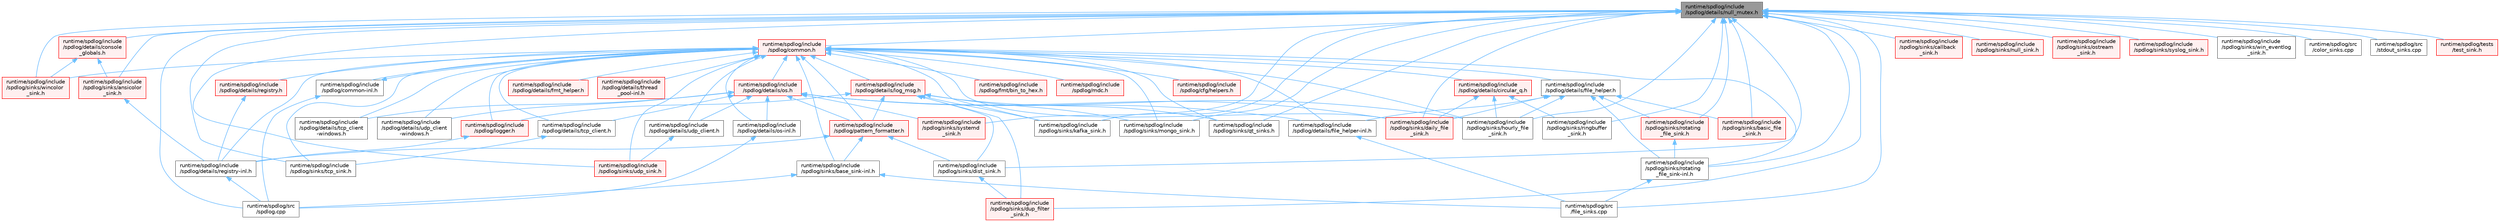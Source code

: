 digraph "runtime/spdlog/include/spdlog/details/null_mutex.h"
{
 // LATEX_PDF_SIZE
  bgcolor="transparent";
  edge [fontname=Helvetica,fontsize=10,labelfontname=Helvetica,labelfontsize=10];
  node [fontname=Helvetica,fontsize=10,shape=box,height=0.2,width=0.4];
  Node1 [id="Node000001",label="runtime/spdlog/include\l/spdlog/details/null_mutex.h",height=0.2,width=0.4,color="gray40", fillcolor="grey60", style="filled", fontcolor="black",tooltip=" "];
  Node1 -> Node2 [id="edge1_Node000001_Node000002",dir="back",color="steelblue1",style="solid",tooltip=" "];
  Node2 [id="Node000002",label="runtime/spdlog/include\l/spdlog/common.h",height=0.2,width=0.4,color="red", fillcolor="#FFF0F0", style="filled",URL="$common_8h.html",tooltip=" "];
  Node2 -> Node3 [id="edge2_Node000002_Node000003",dir="back",color="steelblue1",style="solid",tooltip=" "];
  Node3 [id="Node000003",label="runtime/spdlog/include\l/spdlog/cfg/helpers.h",height=0.2,width=0.4,color="red", fillcolor="#FFF0F0", style="filled",URL="$helpers_8h.html",tooltip=" "];
  Node2 -> Node10 [id="edge3_Node000002_Node000010",dir="back",color="steelblue1",style="solid",tooltip=" "];
  Node10 [id="Node000010",label="runtime/spdlog/include\l/spdlog/common-inl.h",height=0.2,width=0.4,color="grey40", fillcolor="white", style="filled",URL="$common-inl_8h.html",tooltip=" "];
  Node10 -> Node2 [id="edge4_Node000010_Node000002",dir="back",color="steelblue1",style="solid",tooltip=" "];
  Node10 -> Node11 [id="edge5_Node000010_Node000011",dir="back",color="steelblue1",style="solid",tooltip=" "];
  Node11 [id="Node000011",label="runtime/spdlog/src\l/spdlog.cpp",height=0.2,width=0.4,color="grey40", fillcolor="white", style="filled",URL="$spdlog_8cpp.html",tooltip=" "];
  Node2 -> Node12 [id="edge6_Node000002_Node000012",dir="back",color="steelblue1",style="solid",tooltip=" "];
  Node12 [id="Node000012",label="runtime/spdlog/include\l/spdlog/details/circular_q.h",height=0.2,width=0.4,color="red", fillcolor="#FFF0F0", style="filled",URL="$circular__q_8h.html",tooltip=" "];
  Node12 -> Node72 [id="edge7_Node000012_Node000072",dir="back",color="steelblue1",style="solid",tooltip=" "];
  Node72 [id="Node000072",label="runtime/spdlog/include\l/spdlog/sinks/daily_file\l_sink.h",height=0.2,width=0.4,color="red", fillcolor="#FFF0F0", style="filled",URL="$daily__file__sink_8h.html",tooltip=" "];
  Node12 -> Node73 [id="edge8_Node000012_Node000073",dir="back",color="steelblue1",style="solid",tooltip=" "];
  Node73 [id="Node000073",label="runtime/spdlog/include\l/spdlog/sinks/hourly_file\l_sink.h",height=0.2,width=0.4,color="grey40", fillcolor="white", style="filled",URL="$hourly__file__sink_8h.html",tooltip=" "];
  Node12 -> Node74 [id="edge9_Node000012_Node000074",dir="back",color="steelblue1",style="solid",tooltip=" "];
  Node74 [id="Node000074",label="runtime/spdlog/include\l/spdlog/sinks/ringbuffer\l_sink.h",height=0.2,width=0.4,color="grey40", fillcolor="white", style="filled",URL="$ringbuffer__sink_8h.html",tooltip=" "];
  Node2 -> Node75 [id="edge10_Node000002_Node000075",dir="back",color="steelblue1",style="solid",tooltip=" "];
  Node75 [id="Node000075",label="runtime/spdlog/include\l/spdlog/details/file_helper-inl.h",height=0.2,width=0.4,color="grey40", fillcolor="white", style="filled",URL="$file__helper-inl_8h.html",tooltip=" "];
  Node75 -> Node76 [id="edge11_Node000075_Node000076",dir="back",color="steelblue1",style="solid",tooltip=" "];
  Node76 [id="Node000076",label="runtime/spdlog/src\l/file_sinks.cpp",height=0.2,width=0.4,color="grey40", fillcolor="white", style="filled",URL="$file__sinks_8cpp.html",tooltip=" "];
  Node2 -> Node77 [id="edge12_Node000002_Node000077",dir="back",color="steelblue1",style="solid",tooltip=" "];
  Node77 [id="Node000077",label="runtime/spdlog/include\l/spdlog/details/file_helper.h",height=0.2,width=0.4,color="grey40", fillcolor="white", style="filled",URL="$file__helper_8h.html",tooltip=" "];
  Node77 -> Node75 [id="edge13_Node000077_Node000075",dir="back",color="steelblue1",style="solid",tooltip=" "];
  Node77 -> Node78 [id="edge14_Node000077_Node000078",dir="back",color="steelblue1",style="solid",tooltip=" "];
  Node78 [id="Node000078",label="runtime/spdlog/include\l/spdlog/sinks/basic_file\l_sink.h",height=0.2,width=0.4,color="red", fillcolor="#FFF0F0", style="filled",URL="$basic__file__sink_8h.html",tooltip=" "];
  Node77 -> Node72 [id="edge15_Node000077_Node000072",dir="back",color="steelblue1",style="solid",tooltip=" "];
  Node77 -> Node73 [id="edge16_Node000077_Node000073",dir="back",color="steelblue1",style="solid",tooltip=" "];
  Node77 -> Node80 [id="edge17_Node000077_Node000080",dir="back",color="steelblue1",style="solid",tooltip=" "];
  Node80 [id="Node000080",label="runtime/spdlog/include\l/spdlog/sinks/rotating\l_file_sink-inl.h",height=0.2,width=0.4,color="grey40", fillcolor="white", style="filled",URL="$rotating__file__sink-inl_8h.html",tooltip=" "];
  Node80 -> Node76 [id="edge18_Node000080_Node000076",dir="back",color="steelblue1",style="solid",tooltip=" "];
  Node77 -> Node81 [id="edge19_Node000077_Node000081",dir="back",color="steelblue1",style="solid",tooltip=" "];
  Node81 [id="Node000081",label="runtime/spdlog/include\l/spdlog/sinks/rotating\l_file_sink.h",height=0.2,width=0.4,color="red", fillcolor="#FFF0F0", style="filled",URL="$rotating__file__sink_8h.html",tooltip=" "];
  Node81 -> Node80 [id="edge20_Node000081_Node000080",dir="back",color="steelblue1",style="solid",tooltip=" "];
  Node2 -> Node82 [id="edge21_Node000002_Node000082",dir="back",color="steelblue1",style="solid",tooltip=" "];
  Node82 [id="Node000082",label="runtime/spdlog/include\l/spdlog/details/fmt_helper.h",height=0.2,width=0.4,color="red", fillcolor="#FFF0F0", style="filled",URL="$fmt__helper_8h.html",tooltip=" "];
  Node2 -> Node84 [id="edge22_Node000002_Node000084",dir="back",color="steelblue1",style="solid",tooltip=" "];
  Node84 [id="Node000084",label="runtime/spdlog/include\l/spdlog/details/log_msg.h",height=0.2,width=0.4,color="red", fillcolor="#FFF0F0", style="filled",URL="$log__msg_8h.html",tooltip=" "];
  Node84 -> Node16 [id="edge23_Node000084_Node000016",dir="back",color="steelblue1",style="solid",tooltip=" "];
  Node16 [id="Node000016",label="runtime/spdlog/include\l/spdlog/logger.h",height=0.2,width=0.4,color="red", fillcolor="#FFF0F0", style="filled",URL="$logger_8h.html",tooltip=" "];
  Node16 -> Node49 [id="edge24_Node000016_Node000049",dir="back",color="steelblue1",style="solid",tooltip=" "];
  Node49 [id="Node000049",label="runtime/spdlog/include\l/spdlog/details/registry-inl.h",height=0.2,width=0.4,color="grey40", fillcolor="white", style="filled",URL="$registry-inl_8h.html",tooltip=" "];
  Node49 -> Node11 [id="edge25_Node000049_Node000011",dir="back",color="steelblue1",style="solid",tooltip=" "];
  Node84 -> Node89 [id="edge26_Node000084_Node000089",dir="back",color="steelblue1",style="solid",tooltip=" "];
  Node89 [id="Node000089",label="runtime/spdlog/include\l/spdlog/pattern_formatter.h",height=0.2,width=0.4,color="red", fillcolor="#FFF0F0", style="filled",URL="$pattern__formatter_8h.html",tooltip=" "];
  Node89 -> Node49 [id="edge27_Node000089_Node000049",dir="back",color="steelblue1",style="solid",tooltip=" "];
  Node89 -> Node91 [id="edge28_Node000089_Node000091",dir="back",color="steelblue1",style="solid",tooltip=" "];
  Node91 [id="Node000091",label="runtime/spdlog/include\l/spdlog/sinks/base_sink-inl.h",height=0.2,width=0.4,color="grey40", fillcolor="white", style="filled",URL="$base__sink-inl_8h.html",tooltip=" "];
  Node91 -> Node76 [id="edge29_Node000091_Node000076",dir="back",color="steelblue1",style="solid",tooltip=" "];
  Node91 -> Node11 [id="edge30_Node000091_Node000011",dir="back",color="steelblue1",style="solid",tooltip=" "];
  Node89 -> Node92 [id="edge31_Node000089_Node000092",dir="back",color="steelblue1",style="solid",tooltip=" "];
  Node92 [id="Node000092",label="runtime/spdlog/include\l/spdlog/sinks/dist_sink.h",height=0.2,width=0.4,color="grey40", fillcolor="white", style="filled",URL="$dist__sink_8h.html",tooltip=" "];
  Node92 -> Node93 [id="edge32_Node000092_Node000093",dir="back",color="steelblue1",style="solid",tooltip=" "];
  Node93 [id="Node000093",label="runtime/spdlog/include\l/spdlog/sinks/dup_filter\l_sink.h",height=0.2,width=0.4,color="red", fillcolor="#FFF0F0", style="filled",URL="$dup__filter__sink_8h.html",tooltip=" "];
  Node84 -> Node92 [id="edge33_Node000084_Node000092",dir="back",color="steelblue1",style="solid",tooltip=" "];
  Node84 -> Node93 [id="edge34_Node000084_Node000093",dir="back",color="steelblue1",style="solid",tooltip=" "];
  Node84 -> Node21 [id="edge35_Node000084_Node000021",dir="back",color="steelblue1",style="solid",tooltip=" "];
  Node21 [id="Node000021",label="runtime/spdlog/include\l/spdlog/sinks/kafka_sink.h",height=0.2,width=0.4,color="grey40", fillcolor="white", style="filled",URL="$kafka__sink_8h.html",tooltip=" "];
  Node84 -> Node101 [id="edge36_Node000084_Node000101",dir="back",color="steelblue1",style="solid",tooltip=" "];
  Node101 [id="Node000101",label="runtime/spdlog/include\l/spdlog/sinks/mongo_sink.h",height=0.2,width=0.4,color="grey40", fillcolor="white", style="filled",URL="$mongo__sink_8h.html",tooltip=" "];
  Node84 -> Node104 [id="edge37_Node000084_Node000104",dir="back",color="steelblue1",style="solid",tooltip=" "];
  Node104 [id="Node000104",label="runtime/spdlog/include\l/spdlog/sinks/qt_sinks.h",height=0.2,width=0.4,color="grey40", fillcolor="white", style="filled",URL="$qt__sinks_8h.html",tooltip=" "];
  Node2 -> Node114 [id="edge38_Node000002_Node000114",dir="back",color="steelblue1",style="solid",tooltip=" "];
  Node114 [id="Node000114",label="runtime/spdlog/include\l/spdlog/details/os-inl.h",height=0.2,width=0.4,color="grey40", fillcolor="white", style="filled",URL="$os-inl_8h.html",tooltip=" "];
  Node114 -> Node11 [id="edge39_Node000114_Node000011",dir="back",color="steelblue1",style="solid",tooltip=" "];
  Node2 -> Node115 [id="edge40_Node000002_Node000115",dir="back",color="steelblue1",style="solid",tooltip=" "];
  Node115 [id="Node000115",label="runtime/spdlog/include\l/spdlog/details/os.h",height=0.2,width=0.4,color="red", fillcolor="#FFF0F0", style="filled",URL="$details_2os_8h.html",tooltip=" "];
  Node115 -> Node75 [id="edge41_Node000115_Node000075",dir="back",color="steelblue1",style="solid",tooltip=" "];
  Node115 -> Node114 [id="edge42_Node000115_Node000114",dir="back",color="steelblue1",style="solid",tooltip=" "];
  Node115 -> Node116 [id="edge43_Node000115_Node000116",dir="back",color="steelblue1",style="solid",tooltip=" "];
  Node116 [id="Node000116",label="runtime/spdlog/include\l/spdlog/details/tcp_client\l-windows.h",height=0.2,width=0.4,color="grey40", fillcolor="white", style="filled",URL="$tcp__client-windows_8h.html",tooltip=" "];
  Node115 -> Node117 [id="edge44_Node000115_Node000117",dir="back",color="steelblue1",style="solid",tooltip=" "];
  Node117 [id="Node000117",label="runtime/spdlog/include\l/spdlog/details/tcp_client.h",height=0.2,width=0.4,color="grey40", fillcolor="white", style="filled",URL="$tcp__client_8h.html",tooltip=" "];
  Node117 -> Node107 [id="edge45_Node000117_Node000107",dir="back",color="steelblue1",style="solid",tooltip=" "];
  Node107 [id="Node000107",label="runtime/spdlog/include\l/spdlog/sinks/tcp_sink.h",height=0.2,width=0.4,color="grey40", fillcolor="white", style="filled",URL="$tcp__sink_8h.html",tooltip=" "];
  Node115 -> Node118 [id="edge46_Node000115_Node000118",dir="back",color="steelblue1",style="solid",tooltip=" "];
  Node118 [id="Node000118",label="runtime/spdlog/include\l/spdlog/details/udp_client\l-windows.h",height=0.2,width=0.4,color="grey40", fillcolor="white", style="filled",URL="$udp__client-windows_8h.html",tooltip=" "];
  Node115 -> Node119 [id="edge47_Node000115_Node000119",dir="back",color="steelblue1",style="solid",tooltip=" "];
  Node119 [id="Node000119",label="runtime/spdlog/include\l/spdlog/details/udp_client.h",height=0.2,width=0.4,color="grey40", fillcolor="white", style="filled",URL="$udp__client_8h.html",tooltip=" "];
  Node119 -> Node108 [id="edge48_Node000119_Node000108",dir="back",color="steelblue1",style="solid",tooltip=" "];
  Node108 [id="Node000108",label="runtime/spdlog/include\l/spdlog/sinks/udp_sink.h",height=0.2,width=0.4,color="red", fillcolor="#FFF0F0", style="filled",URL="$udp__sink_8h.html",tooltip=" "];
  Node115 -> Node89 [id="edge49_Node000115_Node000089",dir="back",color="steelblue1",style="solid",tooltip=" "];
  Node115 -> Node72 [id="edge50_Node000115_Node000072",dir="back",color="steelblue1",style="solid",tooltip=" "];
  Node115 -> Node73 [id="edge51_Node000115_Node000073",dir="back",color="steelblue1",style="solid",tooltip=" "];
  Node115 -> Node106 [id="edge52_Node000115_Node000106",dir="back",color="steelblue1",style="solid",tooltip=" "];
  Node106 [id="Node000106",label="runtime/spdlog/include\l/spdlog/sinks/systemd\l_sink.h",height=0.2,width=0.4,color="red", fillcolor="#FFF0F0", style="filled",URL="$systemd__sink_8h.html",tooltip=" "];
  Node2 -> Node49 [id="edge53_Node000002_Node000049",dir="back",color="steelblue1",style="solid",tooltip=" "];
  Node2 -> Node120 [id="edge54_Node000002_Node000120",dir="back",color="steelblue1",style="solid",tooltip=" "];
  Node120 [id="Node000120",label="runtime/spdlog/include\l/spdlog/details/registry.h",height=0.2,width=0.4,color="red", fillcolor="#FFF0F0", style="filled",URL="$registry_8h.html",tooltip=" "];
  Node120 -> Node49 [id="edge55_Node000120_Node000049",dir="back",color="steelblue1",style="solid",tooltip=" "];
  Node2 -> Node116 [id="edge56_Node000002_Node000116",dir="back",color="steelblue1",style="solid",tooltip=" "];
  Node2 -> Node117 [id="edge57_Node000002_Node000117",dir="back",color="steelblue1",style="solid",tooltip=" "];
  Node2 -> Node71 [id="edge58_Node000002_Node000071",dir="back",color="steelblue1",style="solid",tooltip=" "];
  Node71 [id="Node000071",label="runtime/spdlog/include\l/spdlog/details/thread\l_pool-inl.h",height=0.2,width=0.4,color="red", fillcolor="#FFF0F0", style="filled",URL="$thread__pool-inl_8h.html",tooltip=" "];
  Node2 -> Node118 [id="edge59_Node000002_Node000118",dir="back",color="steelblue1",style="solid",tooltip=" "];
  Node2 -> Node119 [id="edge60_Node000002_Node000119",dir="back",color="steelblue1",style="solid",tooltip=" "];
  Node2 -> Node122 [id="edge61_Node000002_Node000122",dir="back",color="steelblue1",style="solid",tooltip=" "];
  Node122 [id="Node000122",label="runtime/spdlog/include\l/spdlog/fmt/bin_to_hex.h",height=0.2,width=0.4,color="red", fillcolor="#FFF0F0", style="filled",URL="$bin__to__hex_8h.html",tooltip=" "];
  Node2 -> Node16 [id="edge62_Node000002_Node000016",dir="back",color="steelblue1",style="solid",tooltip=" "];
  Node2 -> Node123 [id="edge63_Node000002_Node000123",dir="back",color="steelblue1",style="solid",tooltip=" "];
  Node123 [id="Node000123",label="runtime/spdlog/include\l/spdlog/mdc.h",height=0.2,width=0.4,color="red", fillcolor="#FFF0F0", style="filled",URL="$mdc_8h.html",tooltip=" "];
  Node2 -> Node89 [id="edge64_Node000002_Node000089",dir="back",color="steelblue1",style="solid",tooltip=" "];
  Node2 -> Node91 [id="edge65_Node000002_Node000091",dir="back",color="steelblue1",style="solid",tooltip=" "];
  Node2 -> Node72 [id="edge66_Node000002_Node000072",dir="back",color="steelblue1",style="solid",tooltip=" "];
  Node2 -> Node73 [id="edge67_Node000002_Node000073",dir="back",color="steelblue1",style="solid",tooltip=" "];
  Node2 -> Node21 [id="edge68_Node000002_Node000021",dir="back",color="steelblue1",style="solid",tooltip=" "];
  Node2 -> Node101 [id="edge69_Node000002_Node000101",dir="back",color="steelblue1",style="solid",tooltip=" "];
  Node2 -> Node104 [id="edge70_Node000002_Node000104",dir="back",color="steelblue1",style="solid",tooltip=" "];
  Node2 -> Node80 [id="edge71_Node000002_Node000080",dir="back",color="steelblue1",style="solid",tooltip=" "];
  Node2 -> Node107 [id="edge72_Node000002_Node000107",dir="back",color="steelblue1",style="solid",tooltip=" "];
  Node2 -> Node108 [id="edge73_Node000002_Node000108",dir="back",color="steelblue1",style="solid",tooltip=" "];
  Node2 -> Node113 [id="edge74_Node000002_Node000113",dir="back",color="steelblue1",style="solid",tooltip=" "];
  Node113 [id="Node000113",label="runtime/spdlog/include\l/spdlog/sinks/wincolor\l_sink.h",height=0.2,width=0.4,color="red", fillcolor="#FFF0F0", style="filled",URL="$wincolor__sink_8h.html",tooltip=" "];
  Node1 -> Node124 [id="edge75_Node000001_Node000124",dir="back",color="steelblue1",style="solid",tooltip=" "];
  Node124 [id="Node000124",label="runtime/spdlog/include\l/spdlog/details/console\l_globals.h",height=0.2,width=0.4,color="red", fillcolor="#FFF0F0", style="filled",URL="$console__globals_8h.html",tooltip=" "];
  Node124 -> Node97 [id="edge76_Node000124_Node000097",dir="back",color="steelblue1",style="solid",tooltip=" "];
  Node97 [id="Node000097",label="runtime/spdlog/include\l/spdlog/sinks/ansicolor\l_sink.h",height=0.2,width=0.4,color="red", fillcolor="#FFF0F0", style="filled",URL="$ansicolor__sink_8h.html",tooltip=" "];
  Node97 -> Node49 [id="edge77_Node000097_Node000049",dir="back",color="steelblue1",style="solid",tooltip=" "];
  Node124 -> Node113 [id="edge78_Node000124_Node000113",dir="back",color="steelblue1",style="solid",tooltip=" "];
  Node1 -> Node97 [id="edge79_Node000001_Node000097",dir="back",color="steelblue1",style="solid",tooltip=" "];
  Node1 -> Node78 [id="edge80_Node000001_Node000078",dir="back",color="steelblue1",style="solid",tooltip=" "];
  Node1 -> Node100 [id="edge81_Node000001_Node000100",dir="back",color="steelblue1",style="solid",tooltip=" "];
  Node100 [id="Node000100",label="runtime/spdlog/include\l/spdlog/sinks/callback\l_sink.h",height=0.2,width=0.4,color="red", fillcolor="#FFF0F0", style="filled",URL="$callback__sink_8h.html",tooltip=" "];
  Node1 -> Node72 [id="edge82_Node000001_Node000072",dir="back",color="steelblue1",style="solid",tooltip=" "];
  Node1 -> Node92 [id="edge83_Node000001_Node000092",dir="back",color="steelblue1",style="solid",tooltip=" "];
  Node1 -> Node93 [id="edge84_Node000001_Node000093",dir="back",color="steelblue1",style="solid",tooltip=" "];
  Node1 -> Node73 [id="edge85_Node000001_Node000073",dir="back",color="steelblue1",style="solid",tooltip=" "];
  Node1 -> Node21 [id="edge86_Node000001_Node000021",dir="back",color="steelblue1",style="solid",tooltip=" "];
  Node1 -> Node101 [id="edge87_Node000001_Node000101",dir="back",color="steelblue1",style="solid",tooltip=" "];
  Node1 -> Node102 [id="edge88_Node000001_Node000102",dir="back",color="steelblue1",style="solid",tooltip=" "];
  Node102 [id="Node000102",label="runtime/spdlog/include\l/spdlog/sinks/null_sink.h",height=0.2,width=0.4,color="red", fillcolor="#FFF0F0", style="filled",URL="$null__sink_8h.html",tooltip=" "];
  Node1 -> Node103 [id="edge89_Node000001_Node000103",dir="back",color="steelblue1",style="solid",tooltip=" "];
  Node103 [id="Node000103",label="runtime/spdlog/include\l/spdlog/sinks/ostream\l_sink.h",height=0.2,width=0.4,color="red", fillcolor="#FFF0F0", style="filled",URL="$ostream__sink_8h.html",tooltip=" "];
  Node1 -> Node104 [id="edge90_Node000001_Node000104",dir="back",color="steelblue1",style="solid",tooltip=" "];
  Node1 -> Node74 [id="edge91_Node000001_Node000074",dir="back",color="steelblue1",style="solid",tooltip=" "];
  Node1 -> Node80 [id="edge92_Node000001_Node000080",dir="back",color="steelblue1",style="solid",tooltip=" "];
  Node1 -> Node81 [id="edge93_Node000001_Node000081",dir="back",color="steelblue1",style="solid",tooltip=" "];
  Node1 -> Node105 [id="edge94_Node000001_Node000105",dir="back",color="steelblue1",style="solid",tooltip=" "];
  Node105 [id="Node000105",label="runtime/spdlog/include\l/spdlog/sinks/syslog_sink.h",height=0.2,width=0.4,color="red", fillcolor="#FFF0F0", style="filled",URL="$syslog__sink_8h.html",tooltip=" "];
  Node1 -> Node106 [id="edge95_Node000001_Node000106",dir="back",color="steelblue1",style="solid",tooltip=" "];
  Node1 -> Node107 [id="edge96_Node000001_Node000107",dir="back",color="steelblue1",style="solid",tooltip=" "];
  Node1 -> Node108 [id="edge97_Node000001_Node000108",dir="back",color="steelblue1",style="solid",tooltip=" "];
  Node1 -> Node109 [id="edge98_Node000001_Node000109",dir="back",color="steelblue1",style="solid",tooltip=" "];
  Node109 [id="Node000109",label="runtime/spdlog/include\l/spdlog/sinks/win_eventlog\l_sink.h",height=0.2,width=0.4,color="grey40", fillcolor="white", style="filled",URL="$win__eventlog__sink_8h.html",tooltip=" "];
  Node1 -> Node113 [id="edge99_Node000001_Node000113",dir="back",color="steelblue1",style="solid",tooltip=" "];
  Node1 -> Node23 [id="edge100_Node000001_Node000023",dir="back",color="steelblue1",style="solid",tooltip=" "];
  Node23 [id="Node000023",label="runtime/spdlog/src\l/color_sinks.cpp",height=0.2,width=0.4,color="grey40", fillcolor="white", style="filled",URL="$color__sinks_8cpp.html",tooltip=" "];
  Node1 -> Node76 [id="edge101_Node000001_Node000076",dir="back",color="steelblue1",style="solid",tooltip=" "];
  Node1 -> Node11 [id="edge102_Node000001_Node000011",dir="back",color="steelblue1",style="solid",tooltip=" "];
  Node1 -> Node24 [id="edge103_Node000001_Node000024",dir="back",color="steelblue1",style="solid",tooltip=" "];
  Node24 [id="Node000024",label="runtime/spdlog/src\l/stdout_sinks.cpp",height=0.2,width=0.4,color="grey40", fillcolor="white", style="filled",URL="$stdout__sinks_8cpp.html",tooltip=" "];
  Node1 -> Node110 [id="edge104_Node000001_Node000110",dir="back",color="steelblue1",style="solid",tooltip=" "];
  Node110 [id="Node000110",label="runtime/spdlog/tests\l/test_sink.h",height=0.2,width=0.4,color="red", fillcolor="#FFF0F0", style="filled",URL="$test__sink_8h.html",tooltip=" "];
}

